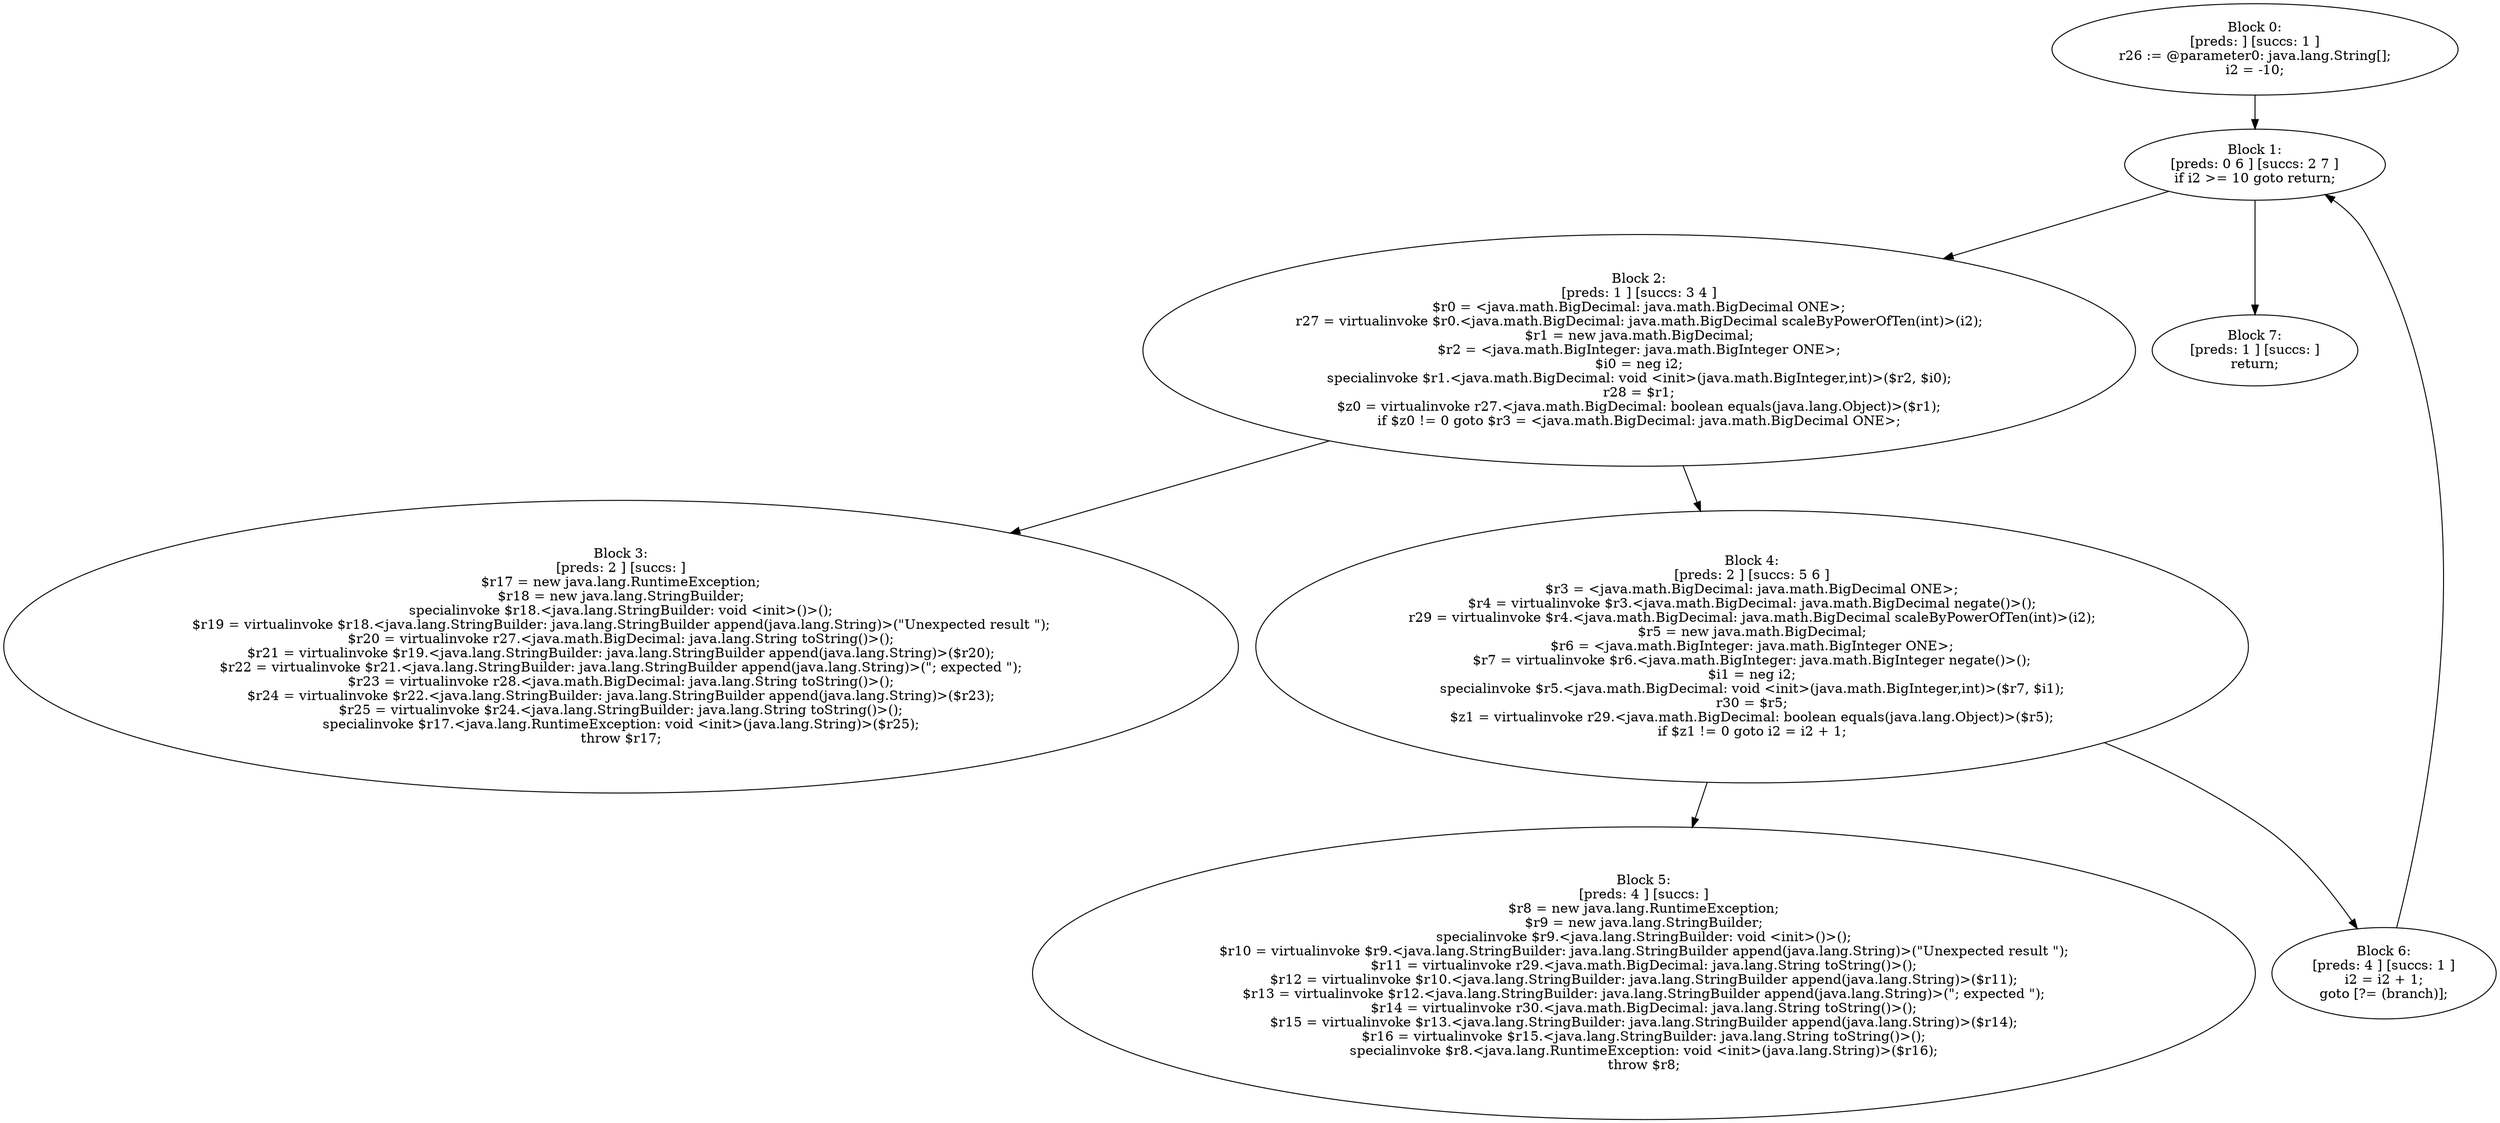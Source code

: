 digraph "unitGraph" {
    "Block 0:
[preds: ] [succs: 1 ]
r26 := @parameter0: java.lang.String[];
i2 = -10;
"
    "Block 1:
[preds: 0 6 ] [succs: 2 7 ]
if i2 >= 10 goto return;
"
    "Block 2:
[preds: 1 ] [succs: 3 4 ]
$r0 = <java.math.BigDecimal: java.math.BigDecimal ONE>;
r27 = virtualinvoke $r0.<java.math.BigDecimal: java.math.BigDecimal scaleByPowerOfTen(int)>(i2);
$r1 = new java.math.BigDecimal;
$r2 = <java.math.BigInteger: java.math.BigInteger ONE>;
$i0 = neg i2;
specialinvoke $r1.<java.math.BigDecimal: void <init>(java.math.BigInteger,int)>($r2, $i0);
r28 = $r1;
$z0 = virtualinvoke r27.<java.math.BigDecimal: boolean equals(java.lang.Object)>($r1);
if $z0 != 0 goto $r3 = <java.math.BigDecimal: java.math.BigDecimal ONE>;
"
    "Block 3:
[preds: 2 ] [succs: ]
$r17 = new java.lang.RuntimeException;
$r18 = new java.lang.StringBuilder;
specialinvoke $r18.<java.lang.StringBuilder: void <init>()>();
$r19 = virtualinvoke $r18.<java.lang.StringBuilder: java.lang.StringBuilder append(java.lang.String)>(\"Unexpected result \");
$r20 = virtualinvoke r27.<java.math.BigDecimal: java.lang.String toString()>();
$r21 = virtualinvoke $r19.<java.lang.StringBuilder: java.lang.StringBuilder append(java.lang.String)>($r20);
$r22 = virtualinvoke $r21.<java.lang.StringBuilder: java.lang.StringBuilder append(java.lang.String)>(\"; expected \");
$r23 = virtualinvoke r28.<java.math.BigDecimal: java.lang.String toString()>();
$r24 = virtualinvoke $r22.<java.lang.StringBuilder: java.lang.StringBuilder append(java.lang.String)>($r23);
$r25 = virtualinvoke $r24.<java.lang.StringBuilder: java.lang.String toString()>();
specialinvoke $r17.<java.lang.RuntimeException: void <init>(java.lang.String)>($r25);
throw $r17;
"
    "Block 4:
[preds: 2 ] [succs: 5 6 ]
$r3 = <java.math.BigDecimal: java.math.BigDecimal ONE>;
$r4 = virtualinvoke $r3.<java.math.BigDecimal: java.math.BigDecimal negate()>();
r29 = virtualinvoke $r4.<java.math.BigDecimal: java.math.BigDecimal scaleByPowerOfTen(int)>(i2);
$r5 = new java.math.BigDecimal;
$r6 = <java.math.BigInteger: java.math.BigInteger ONE>;
$r7 = virtualinvoke $r6.<java.math.BigInteger: java.math.BigInteger negate()>();
$i1 = neg i2;
specialinvoke $r5.<java.math.BigDecimal: void <init>(java.math.BigInteger,int)>($r7, $i1);
r30 = $r5;
$z1 = virtualinvoke r29.<java.math.BigDecimal: boolean equals(java.lang.Object)>($r5);
if $z1 != 0 goto i2 = i2 + 1;
"
    "Block 5:
[preds: 4 ] [succs: ]
$r8 = new java.lang.RuntimeException;
$r9 = new java.lang.StringBuilder;
specialinvoke $r9.<java.lang.StringBuilder: void <init>()>();
$r10 = virtualinvoke $r9.<java.lang.StringBuilder: java.lang.StringBuilder append(java.lang.String)>(\"Unexpected result \");
$r11 = virtualinvoke r29.<java.math.BigDecimal: java.lang.String toString()>();
$r12 = virtualinvoke $r10.<java.lang.StringBuilder: java.lang.StringBuilder append(java.lang.String)>($r11);
$r13 = virtualinvoke $r12.<java.lang.StringBuilder: java.lang.StringBuilder append(java.lang.String)>(\"; expected \");
$r14 = virtualinvoke r30.<java.math.BigDecimal: java.lang.String toString()>();
$r15 = virtualinvoke $r13.<java.lang.StringBuilder: java.lang.StringBuilder append(java.lang.String)>($r14);
$r16 = virtualinvoke $r15.<java.lang.StringBuilder: java.lang.String toString()>();
specialinvoke $r8.<java.lang.RuntimeException: void <init>(java.lang.String)>($r16);
throw $r8;
"
    "Block 6:
[preds: 4 ] [succs: 1 ]
i2 = i2 + 1;
goto [?= (branch)];
"
    "Block 7:
[preds: 1 ] [succs: ]
return;
"
    "Block 0:
[preds: ] [succs: 1 ]
r26 := @parameter0: java.lang.String[];
i2 = -10;
"->"Block 1:
[preds: 0 6 ] [succs: 2 7 ]
if i2 >= 10 goto return;
";
    "Block 1:
[preds: 0 6 ] [succs: 2 7 ]
if i2 >= 10 goto return;
"->"Block 2:
[preds: 1 ] [succs: 3 4 ]
$r0 = <java.math.BigDecimal: java.math.BigDecimal ONE>;
r27 = virtualinvoke $r0.<java.math.BigDecimal: java.math.BigDecimal scaleByPowerOfTen(int)>(i2);
$r1 = new java.math.BigDecimal;
$r2 = <java.math.BigInteger: java.math.BigInteger ONE>;
$i0 = neg i2;
specialinvoke $r1.<java.math.BigDecimal: void <init>(java.math.BigInteger,int)>($r2, $i0);
r28 = $r1;
$z0 = virtualinvoke r27.<java.math.BigDecimal: boolean equals(java.lang.Object)>($r1);
if $z0 != 0 goto $r3 = <java.math.BigDecimal: java.math.BigDecimal ONE>;
";
    "Block 1:
[preds: 0 6 ] [succs: 2 7 ]
if i2 >= 10 goto return;
"->"Block 7:
[preds: 1 ] [succs: ]
return;
";
    "Block 2:
[preds: 1 ] [succs: 3 4 ]
$r0 = <java.math.BigDecimal: java.math.BigDecimal ONE>;
r27 = virtualinvoke $r0.<java.math.BigDecimal: java.math.BigDecimal scaleByPowerOfTen(int)>(i2);
$r1 = new java.math.BigDecimal;
$r2 = <java.math.BigInteger: java.math.BigInteger ONE>;
$i0 = neg i2;
specialinvoke $r1.<java.math.BigDecimal: void <init>(java.math.BigInteger,int)>($r2, $i0);
r28 = $r1;
$z0 = virtualinvoke r27.<java.math.BigDecimal: boolean equals(java.lang.Object)>($r1);
if $z0 != 0 goto $r3 = <java.math.BigDecimal: java.math.BigDecimal ONE>;
"->"Block 3:
[preds: 2 ] [succs: ]
$r17 = new java.lang.RuntimeException;
$r18 = new java.lang.StringBuilder;
specialinvoke $r18.<java.lang.StringBuilder: void <init>()>();
$r19 = virtualinvoke $r18.<java.lang.StringBuilder: java.lang.StringBuilder append(java.lang.String)>(\"Unexpected result \");
$r20 = virtualinvoke r27.<java.math.BigDecimal: java.lang.String toString()>();
$r21 = virtualinvoke $r19.<java.lang.StringBuilder: java.lang.StringBuilder append(java.lang.String)>($r20);
$r22 = virtualinvoke $r21.<java.lang.StringBuilder: java.lang.StringBuilder append(java.lang.String)>(\"; expected \");
$r23 = virtualinvoke r28.<java.math.BigDecimal: java.lang.String toString()>();
$r24 = virtualinvoke $r22.<java.lang.StringBuilder: java.lang.StringBuilder append(java.lang.String)>($r23);
$r25 = virtualinvoke $r24.<java.lang.StringBuilder: java.lang.String toString()>();
specialinvoke $r17.<java.lang.RuntimeException: void <init>(java.lang.String)>($r25);
throw $r17;
";
    "Block 2:
[preds: 1 ] [succs: 3 4 ]
$r0 = <java.math.BigDecimal: java.math.BigDecimal ONE>;
r27 = virtualinvoke $r0.<java.math.BigDecimal: java.math.BigDecimal scaleByPowerOfTen(int)>(i2);
$r1 = new java.math.BigDecimal;
$r2 = <java.math.BigInteger: java.math.BigInteger ONE>;
$i0 = neg i2;
specialinvoke $r1.<java.math.BigDecimal: void <init>(java.math.BigInteger,int)>($r2, $i0);
r28 = $r1;
$z0 = virtualinvoke r27.<java.math.BigDecimal: boolean equals(java.lang.Object)>($r1);
if $z0 != 0 goto $r3 = <java.math.BigDecimal: java.math.BigDecimal ONE>;
"->"Block 4:
[preds: 2 ] [succs: 5 6 ]
$r3 = <java.math.BigDecimal: java.math.BigDecimal ONE>;
$r4 = virtualinvoke $r3.<java.math.BigDecimal: java.math.BigDecimal negate()>();
r29 = virtualinvoke $r4.<java.math.BigDecimal: java.math.BigDecimal scaleByPowerOfTen(int)>(i2);
$r5 = new java.math.BigDecimal;
$r6 = <java.math.BigInteger: java.math.BigInteger ONE>;
$r7 = virtualinvoke $r6.<java.math.BigInteger: java.math.BigInteger negate()>();
$i1 = neg i2;
specialinvoke $r5.<java.math.BigDecimal: void <init>(java.math.BigInteger,int)>($r7, $i1);
r30 = $r5;
$z1 = virtualinvoke r29.<java.math.BigDecimal: boolean equals(java.lang.Object)>($r5);
if $z1 != 0 goto i2 = i2 + 1;
";
    "Block 4:
[preds: 2 ] [succs: 5 6 ]
$r3 = <java.math.BigDecimal: java.math.BigDecimal ONE>;
$r4 = virtualinvoke $r3.<java.math.BigDecimal: java.math.BigDecimal negate()>();
r29 = virtualinvoke $r4.<java.math.BigDecimal: java.math.BigDecimal scaleByPowerOfTen(int)>(i2);
$r5 = new java.math.BigDecimal;
$r6 = <java.math.BigInteger: java.math.BigInteger ONE>;
$r7 = virtualinvoke $r6.<java.math.BigInteger: java.math.BigInteger negate()>();
$i1 = neg i2;
specialinvoke $r5.<java.math.BigDecimal: void <init>(java.math.BigInteger,int)>($r7, $i1);
r30 = $r5;
$z1 = virtualinvoke r29.<java.math.BigDecimal: boolean equals(java.lang.Object)>($r5);
if $z1 != 0 goto i2 = i2 + 1;
"->"Block 5:
[preds: 4 ] [succs: ]
$r8 = new java.lang.RuntimeException;
$r9 = new java.lang.StringBuilder;
specialinvoke $r9.<java.lang.StringBuilder: void <init>()>();
$r10 = virtualinvoke $r9.<java.lang.StringBuilder: java.lang.StringBuilder append(java.lang.String)>(\"Unexpected result \");
$r11 = virtualinvoke r29.<java.math.BigDecimal: java.lang.String toString()>();
$r12 = virtualinvoke $r10.<java.lang.StringBuilder: java.lang.StringBuilder append(java.lang.String)>($r11);
$r13 = virtualinvoke $r12.<java.lang.StringBuilder: java.lang.StringBuilder append(java.lang.String)>(\"; expected \");
$r14 = virtualinvoke r30.<java.math.BigDecimal: java.lang.String toString()>();
$r15 = virtualinvoke $r13.<java.lang.StringBuilder: java.lang.StringBuilder append(java.lang.String)>($r14);
$r16 = virtualinvoke $r15.<java.lang.StringBuilder: java.lang.String toString()>();
specialinvoke $r8.<java.lang.RuntimeException: void <init>(java.lang.String)>($r16);
throw $r8;
";
    "Block 4:
[preds: 2 ] [succs: 5 6 ]
$r3 = <java.math.BigDecimal: java.math.BigDecimal ONE>;
$r4 = virtualinvoke $r3.<java.math.BigDecimal: java.math.BigDecimal negate()>();
r29 = virtualinvoke $r4.<java.math.BigDecimal: java.math.BigDecimal scaleByPowerOfTen(int)>(i2);
$r5 = new java.math.BigDecimal;
$r6 = <java.math.BigInteger: java.math.BigInteger ONE>;
$r7 = virtualinvoke $r6.<java.math.BigInteger: java.math.BigInteger negate()>();
$i1 = neg i2;
specialinvoke $r5.<java.math.BigDecimal: void <init>(java.math.BigInteger,int)>($r7, $i1);
r30 = $r5;
$z1 = virtualinvoke r29.<java.math.BigDecimal: boolean equals(java.lang.Object)>($r5);
if $z1 != 0 goto i2 = i2 + 1;
"->"Block 6:
[preds: 4 ] [succs: 1 ]
i2 = i2 + 1;
goto [?= (branch)];
";
    "Block 6:
[preds: 4 ] [succs: 1 ]
i2 = i2 + 1;
goto [?= (branch)];
"->"Block 1:
[preds: 0 6 ] [succs: 2 7 ]
if i2 >= 10 goto return;
";
}
